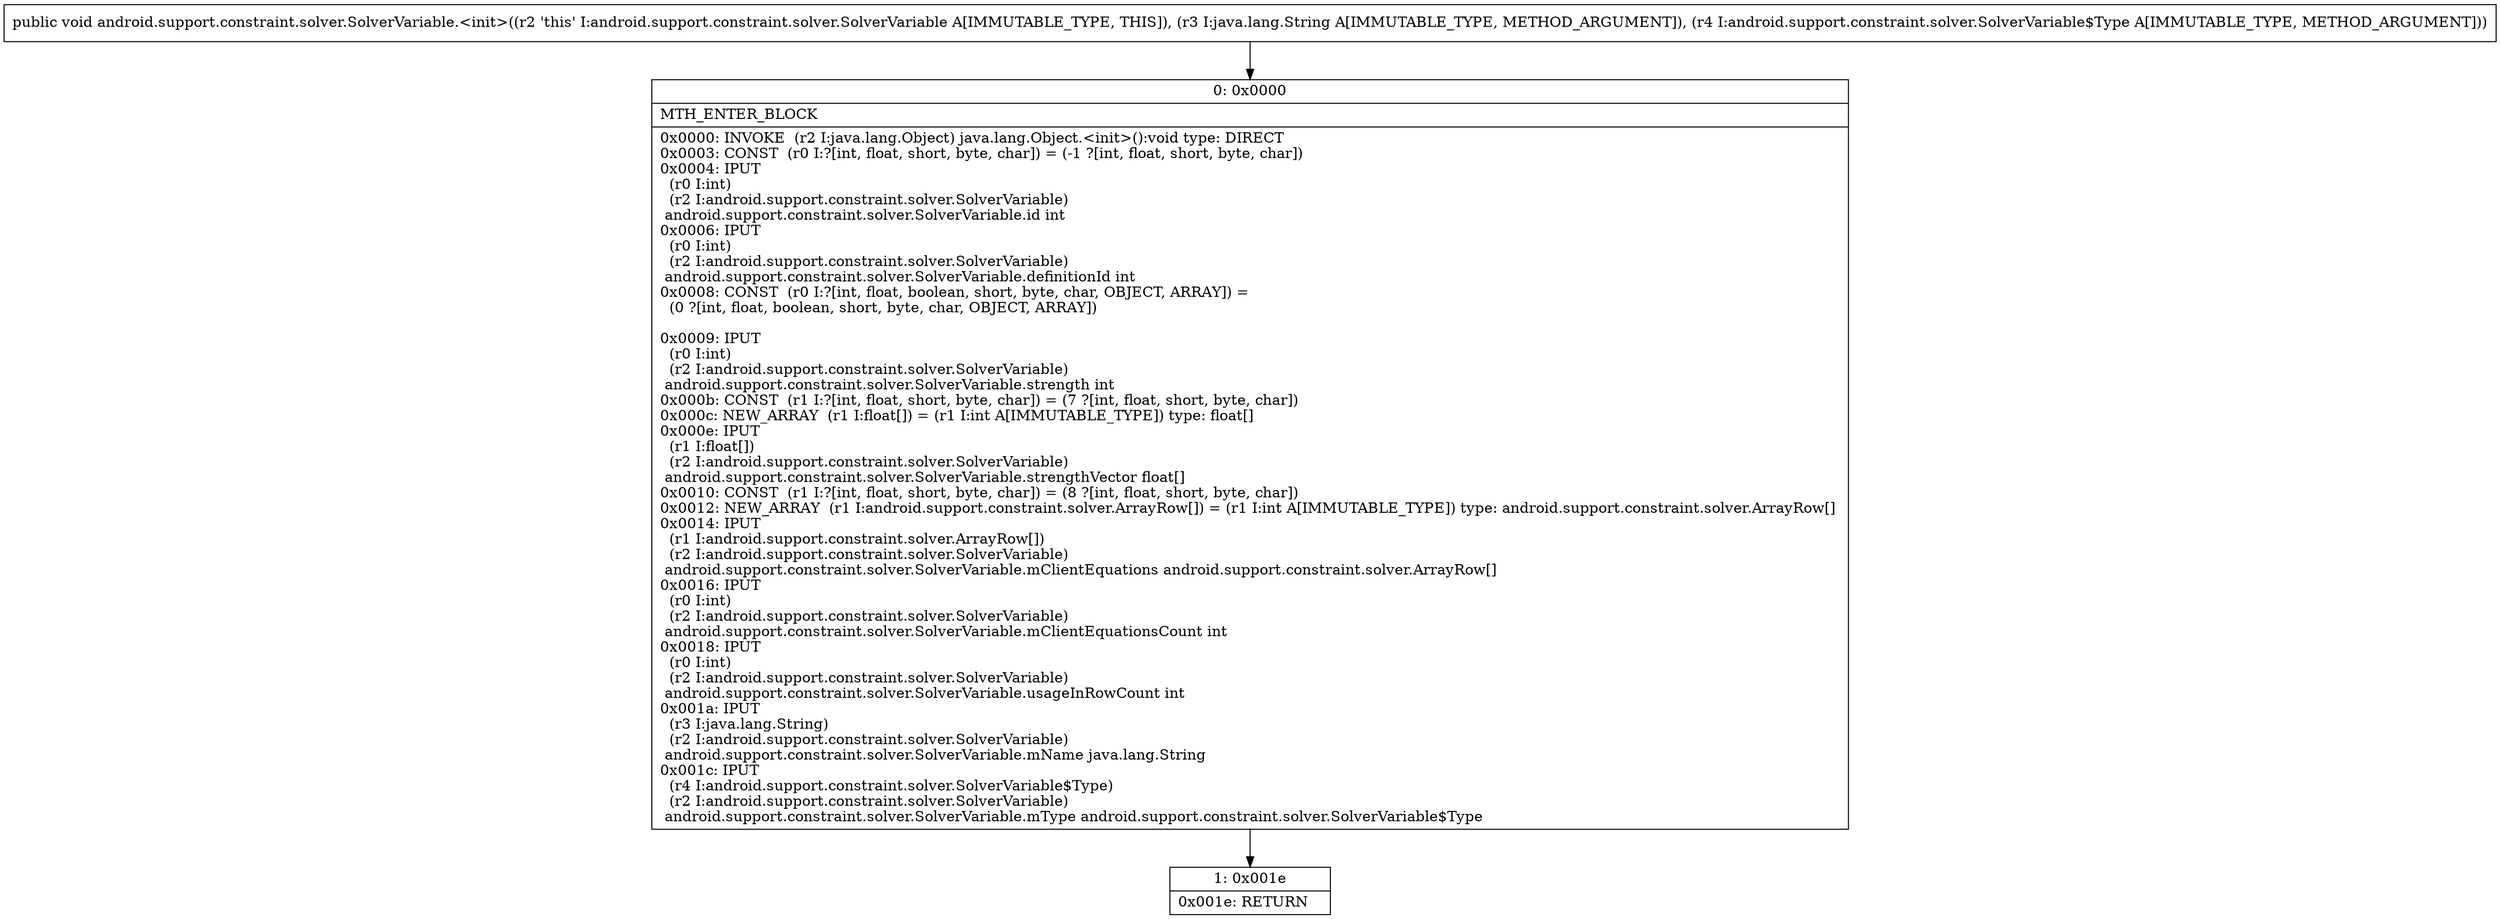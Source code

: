 digraph "CFG forandroid.support.constraint.solver.SolverVariable.\<init\>(Ljava\/lang\/String;Landroid\/support\/constraint\/solver\/SolverVariable$Type;)V" {
Node_0 [shape=record,label="{0\:\ 0x0000|MTH_ENTER_BLOCK\l|0x0000: INVOKE  (r2 I:java.lang.Object) java.lang.Object.\<init\>():void type: DIRECT \l0x0003: CONST  (r0 I:?[int, float, short, byte, char]) = (\-1 ?[int, float, short, byte, char]) \l0x0004: IPUT  \l  (r0 I:int)\l  (r2 I:android.support.constraint.solver.SolverVariable)\l android.support.constraint.solver.SolverVariable.id int \l0x0006: IPUT  \l  (r0 I:int)\l  (r2 I:android.support.constraint.solver.SolverVariable)\l android.support.constraint.solver.SolverVariable.definitionId int \l0x0008: CONST  (r0 I:?[int, float, boolean, short, byte, char, OBJECT, ARRAY]) = \l  (0 ?[int, float, boolean, short, byte, char, OBJECT, ARRAY])\l \l0x0009: IPUT  \l  (r0 I:int)\l  (r2 I:android.support.constraint.solver.SolverVariable)\l android.support.constraint.solver.SolverVariable.strength int \l0x000b: CONST  (r1 I:?[int, float, short, byte, char]) = (7 ?[int, float, short, byte, char]) \l0x000c: NEW_ARRAY  (r1 I:float[]) = (r1 I:int A[IMMUTABLE_TYPE]) type: float[] \l0x000e: IPUT  \l  (r1 I:float[])\l  (r2 I:android.support.constraint.solver.SolverVariable)\l android.support.constraint.solver.SolverVariable.strengthVector float[] \l0x0010: CONST  (r1 I:?[int, float, short, byte, char]) = (8 ?[int, float, short, byte, char]) \l0x0012: NEW_ARRAY  (r1 I:android.support.constraint.solver.ArrayRow[]) = (r1 I:int A[IMMUTABLE_TYPE]) type: android.support.constraint.solver.ArrayRow[] \l0x0014: IPUT  \l  (r1 I:android.support.constraint.solver.ArrayRow[])\l  (r2 I:android.support.constraint.solver.SolverVariable)\l android.support.constraint.solver.SolverVariable.mClientEquations android.support.constraint.solver.ArrayRow[] \l0x0016: IPUT  \l  (r0 I:int)\l  (r2 I:android.support.constraint.solver.SolverVariable)\l android.support.constraint.solver.SolverVariable.mClientEquationsCount int \l0x0018: IPUT  \l  (r0 I:int)\l  (r2 I:android.support.constraint.solver.SolverVariable)\l android.support.constraint.solver.SolverVariable.usageInRowCount int \l0x001a: IPUT  \l  (r3 I:java.lang.String)\l  (r2 I:android.support.constraint.solver.SolverVariable)\l android.support.constraint.solver.SolverVariable.mName java.lang.String \l0x001c: IPUT  \l  (r4 I:android.support.constraint.solver.SolverVariable$Type)\l  (r2 I:android.support.constraint.solver.SolverVariable)\l android.support.constraint.solver.SolverVariable.mType android.support.constraint.solver.SolverVariable$Type \l}"];
Node_1 [shape=record,label="{1\:\ 0x001e|0x001e: RETURN   \l}"];
MethodNode[shape=record,label="{public void android.support.constraint.solver.SolverVariable.\<init\>((r2 'this' I:android.support.constraint.solver.SolverVariable A[IMMUTABLE_TYPE, THIS]), (r3 I:java.lang.String A[IMMUTABLE_TYPE, METHOD_ARGUMENT]), (r4 I:android.support.constraint.solver.SolverVariable$Type A[IMMUTABLE_TYPE, METHOD_ARGUMENT])) }"];
MethodNode -> Node_0;
Node_0 -> Node_1;
}

